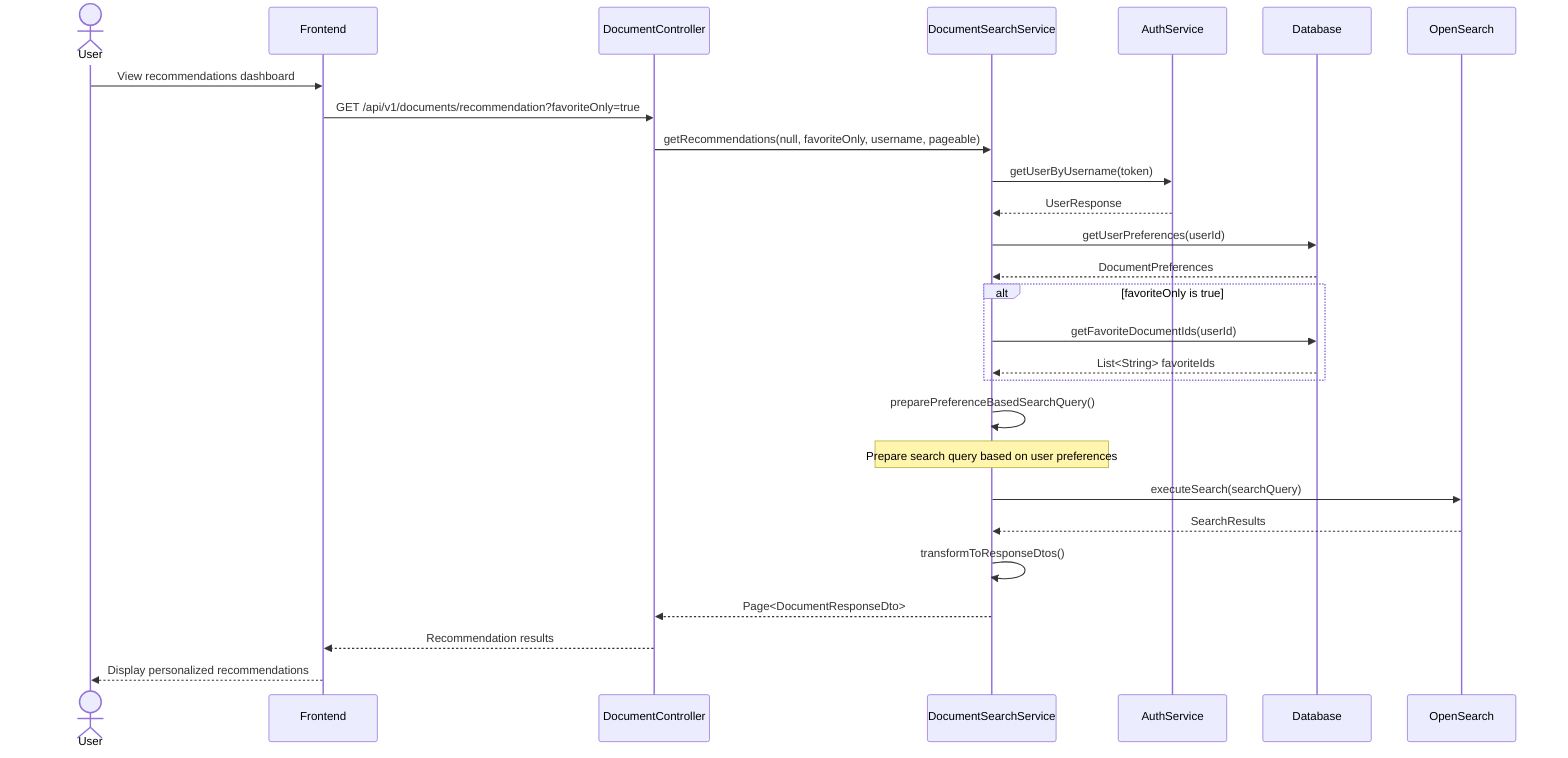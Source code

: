 sequenceDiagram
    actor User
    participant Frontend
    participant DC as DocumentController
    participant DSS as DocumentSearchService
    participant AuthS as AuthService
    participant DB as Database
    participant OS as OpenSearch

    User->>Frontend: View recommendations dashboard
    Frontend->>DC: GET /api/v1/documents/recommendation?favoriteOnly=true

    DC->>DSS: getRecommendations(null, favoriteOnly, username, pageable)

    DSS->>AuthS: getUserByUsername(token)
    AuthS-->>DSS: UserResponse

    DSS->>DB: getUserPreferences(userId)
    DB-->>DSS: DocumentPreferences

    alt favoriteOnly is true
        DSS->>DB: getFavoriteDocumentIds(userId)
        DB-->>DSS: List<String> favoriteIds
    end

    DSS->>DSS: preparePreferenceBasedSearchQuery()
    Note over DSS: Prepare search query based on user preferences

    DSS->>OS: executeSearch(searchQuery)
    OS-->>DSS: SearchResults

    DSS->>DSS: transformToResponseDtos()

    DSS-->>DC: Page<DocumentResponseDto>
    DC-->>Frontend: Recommendation results

    Frontend-->>User: Display personalized recommendations